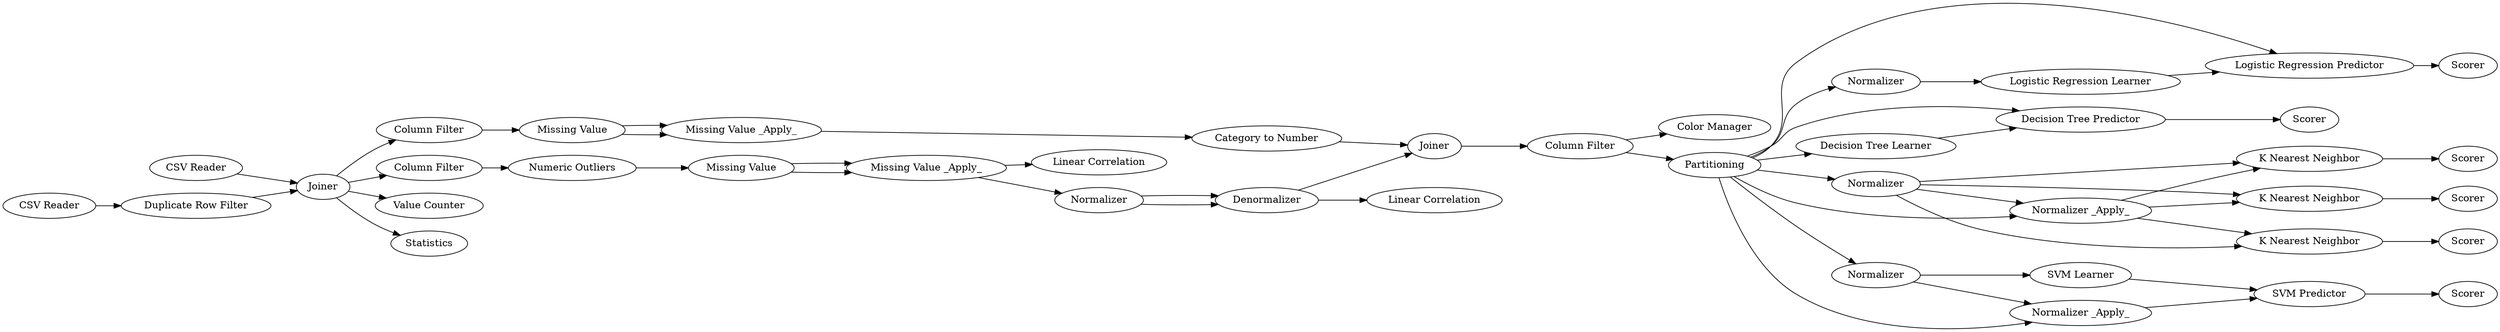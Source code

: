 digraph {
	1 [label="CSV Reader"]
	2 [label="CSV Reader"]
	3 [label="Logistic Regression Learner"]
	4 [label=Joiner]
	5 [label="Duplicate Row Filter"]
	6 [label="Logistic Regression Predictor"]
	7 [label=Scorer]
	8 [label=Scorer]
	9 [label="Column Filter"]
	10 [label="Color Manager"]
	1650 [label="Column Filter"]
	1651 [label="Column Filter"]
	1654 [label="Numeric Outliers"]
	1656 [label="Category to Number"]
	1658 [label=Joiner]
	1662 [label="Missing Value"]
	1663 [label="Missing Value _Apply_"]
	1664 [label="Missing Value"]
	1665 [label="Missing Value _Apply_"]
	1672 [label="Linear Correlation"]
	1706 [label=Normalizer]
	1707 [label=Denormalizer]
	1708 [label=Partitioning]
	1709 [label="Decision Tree Learner"]
	1710 [label="Decision Tree Predictor"]
	1711 [label=Normalizer]
	1712 [label=Normalizer]
	1713 [label="Normalizer _Apply_"]
	1714 [label="K Nearest Neighbor"]
	1715 [label="K Nearest Neighbor"]
	1716 [label="K Nearest Neighbor"]
	1717 [label=Scorer]
	1718 [label=Scorer]
	1719 [label=Scorer]
	1720 [label=Normalizer]
	1721 [label="Normalizer _Apply_"]
	1722 [label="SVM Learner"]
	1723 [label="SVM Predictor"]
	1724 [label="Value Counter"]
	1725 [label="Linear Correlation"]
	1726 [label=Statistics]
	1727 [label=Scorer]
	1 -> 4
	2 -> 5
	3 -> 6
	4 -> 1650
	4 -> 1651
	4 -> 1724
	4 -> 1726
	5 -> 4
	6 -> 7
	9 -> 10
	9 -> 1708
	1650 -> 1662
	1651 -> 1654
	1654 -> 1664
	1656 -> 1658
	1658 -> 9
	1662 -> 1663
	1662 -> 1663
	1663 -> 1656
	1664 -> 1665
	1664 -> 1665
	1665 -> 1706
	1665 -> 1725
	1706 -> 1707
	1706 -> 1707
	1707 -> 1658
	1707 -> 1672
	1708 -> 1709
	1708 -> 1710
	1708 -> 1711
	1708 -> 1712
	1708 -> 1713
	1708 -> 1720
	1708 -> 1721
	1708 -> 6
	1709 -> 1710
	1710 -> 8
	1711 -> 3
	1712 -> 1713
	1712 -> 1714
	1712 -> 1715
	1712 -> 1716
	1713 -> 1714
	1713 -> 1715
	1713 -> 1716
	1714 -> 1718
	1715 -> 1717
	1716 -> 1719
	1720 -> 1721
	1720 -> 1722
	1721 -> 1723
	1722 -> 1723
	1723 -> 1727
	rankdir=LR
}
